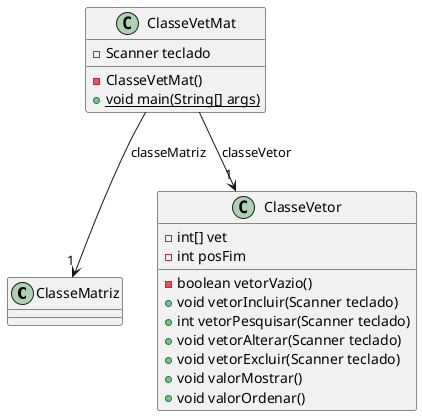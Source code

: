 @startuml
class ClasseMatriz [[java:ClasseMatriz]] {
}
class ClasseVetMat [[java:ClasseVetMat]] {
	-Scanner teclado
	-ClasseVetMat()
	+{static}void main(String[] args)
}
class ClasseVetor [[java:ClasseVetor]] {
}
ClasseVetMat --> "1" ClasseVetor : classeVetor
class ClasseMatriz [[java:ClasseMatriz]] {
}
ClasseVetMat --> "1" ClasseMatriz : classeMatriz
class ClasseVetor [[java:ClasseVetor]] {
	-int[] vet
	-int posFim
	-boolean vetorVazio()
	+void vetorIncluir(Scanner teclado)
	+int vetorPesquisar(Scanner teclado)
	+void vetorAlterar(Scanner teclado)
	+void vetorExcluir(Scanner teclado)
	+void valorMostrar()
	+void valorOrdenar()
}
@enduml